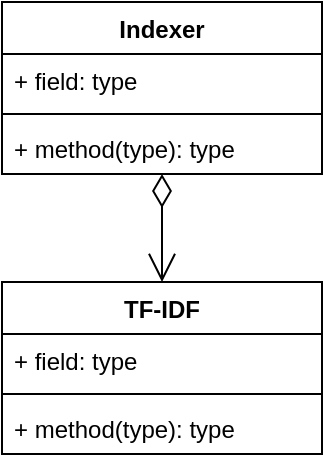 <mxfile version="24.7.13">
  <diagram id="C5RBs43oDa-KdzZeNtuy" name="Page-1">
    <mxGraphModel dx="1434" dy="738" grid="1" gridSize="10" guides="1" tooltips="1" connect="1" arrows="1" fold="1" page="1" pageScale="1" pageWidth="827" pageHeight="1169" math="0" shadow="0">
      <root>
        <mxCell id="WIyWlLk6GJQsqaUBKTNV-0" />
        <mxCell id="WIyWlLk6GJQsqaUBKTNV-1" parent="WIyWlLk6GJQsqaUBKTNV-0" />
        <mxCell id="9b6Dj9bN8Wsy6NyN_GbE-0" value="Indexer" style="swimlane;fontStyle=1;align=center;verticalAlign=top;childLayout=stackLayout;horizontal=1;startSize=26;horizontalStack=0;resizeParent=1;resizeParentMax=0;resizeLast=0;collapsible=1;marginBottom=0;whiteSpace=wrap;html=1;" vertex="1" parent="WIyWlLk6GJQsqaUBKTNV-1">
          <mxGeometry x="80" y="40" width="160" height="86" as="geometry" />
        </mxCell>
        <mxCell id="9b6Dj9bN8Wsy6NyN_GbE-1" value="+ field: type" style="text;strokeColor=none;fillColor=none;align=left;verticalAlign=top;spacingLeft=4;spacingRight=4;overflow=hidden;rotatable=0;points=[[0,0.5],[1,0.5]];portConstraint=eastwest;whiteSpace=wrap;html=1;" vertex="1" parent="9b6Dj9bN8Wsy6NyN_GbE-0">
          <mxGeometry y="26" width="160" height="26" as="geometry" />
        </mxCell>
        <mxCell id="9b6Dj9bN8Wsy6NyN_GbE-2" value="" style="line;strokeWidth=1;fillColor=none;align=left;verticalAlign=middle;spacingTop=-1;spacingLeft=3;spacingRight=3;rotatable=0;labelPosition=right;points=[];portConstraint=eastwest;strokeColor=inherit;" vertex="1" parent="9b6Dj9bN8Wsy6NyN_GbE-0">
          <mxGeometry y="52" width="160" height="8" as="geometry" />
        </mxCell>
        <mxCell id="9b6Dj9bN8Wsy6NyN_GbE-3" value="+ method(type): type" style="text;strokeColor=none;fillColor=none;align=left;verticalAlign=top;spacingLeft=4;spacingRight=4;overflow=hidden;rotatable=0;points=[[0,0.5],[1,0.5]];portConstraint=eastwest;whiteSpace=wrap;html=1;" vertex="1" parent="9b6Dj9bN8Wsy6NyN_GbE-0">
          <mxGeometry y="60" width="160" height="26" as="geometry" />
        </mxCell>
        <mxCell id="9b6Dj9bN8Wsy6NyN_GbE-4" value="TF-IDF" style="swimlane;fontStyle=1;align=center;verticalAlign=top;childLayout=stackLayout;horizontal=1;startSize=26;horizontalStack=0;resizeParent=1;resizeParentMax=0;resizeLast=0;collapsible=1;marginBottom=0;whiteSpace=wrap;html=1;" vertex="1" parent="WIyWlLk6GJQsqaUBKTNV-1">
          <mxGeometry x="80" y="180" width="160" height="86" as="geometry" />
        </mxCell>
        <mxCell id="9b6Dj9bN8Wsy6NyN_GbE-5" value="+ field: type" style="text;strokeColor=none;fillColor=none;align=left;verticalAlign=top;spacingLeft=4;spacingRight=4;overflow=hidden;rotatable=0;points=[[0,0.5],[1,0.5]];portConstraint=eastwest;whiteSpace=wrap;html=1;" vertex="1" parent="9b6Dj9bN8Wsy6NyN_GbE-4">
          <mxGeometry y="26" width="160" height="26" as="geometry" />
        </mxCell>
        <mxCell id="9b6Dj9bN8Wsy6NyN_GbE-6" value="" style="line;strokeWidth=1;fillColor=none;align=left;verticalAlign=middle;spacingTop=-1;spacingLeft=3;spacingRight=3;rotatable=0;labelPosition=right;points=[];portConstraint=eastwest;strokeColor=inherit;" vertex="1" parent="9b6Dj9bN8Wsy6NyN_GbE-4">
          <mxGeometry y="52" width="160" height="8" as="geometry" />
        </mxCell>
        <mxCell id="9b6Dj9bN8Wsy6NyN_GbE-7" value="+ method(type): type" style="text;strokeColor=none;fillColor=none;align=left;verticalAlign=top;spacingLeft=4;spacingRight=4;overflow=hidden;rotatable=0;points=[[0,0.5],[1,0.5]];portConstraint=eastwest;whiteSpace=wrap;html=1;" vertex="1" parent="9b6Dj9bN8Wsy6NyN_GbE-4">
          <mxGeometry y="60" width="160" height="26" as="geometry" />
        </mxCell>
        <mxCell id="9b6Dj9bN8Wsy6NyN_GbE-8" value="" style="endArrow=open;html=1;endSize=12;startArrow=diamondThin;startSize=14;startFill=0;edgeStyle=orthogonalEdgeStyle;align=left;verticalAlign=bottom;rounded=0;" edge="1" parent="WIyWlLk6GJQsqaUBKTNV-1" source="9b6Dj9bN8Wsy6NyN_GbE-0" target="9b6Dj9bN8Wsy6NyN_GbE-4">
          <mxGeometry x="-1" y="52" relative="1" as="geometry">
            <mxPoint x="80" y="320" as="sourcePoint" />
            <mxPoint x="240" y="320" as="targetPoint" />
            <mxPoint x="-34" y="12" as="offset" />
          </mxGeometry>
        </mxCell>
      </root>
    </mxGraphModel>
  </diagram>
</mxfile>
